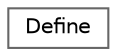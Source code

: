 digraph "Graphical Class Hierarchy"
{
 // INTERACTIVE_SVG=YES
 // LATEX_PDF_SIZE
  bgcolor="transparent";
  edge [fontname=Helvetica,fontsize=10,labelfontname=Helvetica,labelfontsize=10];
  node [fontname=Helvetica,fontsize=10,shape=box,height=0.2,width=0.4];
  rankdir="LR";
  Node0 [label="Define",height=0.2,width=0.4,color="grey40", fillcolor="white", style="filled",URL="$dc/d64/class_define.html",tooltip="A class representing a macro definition."];
}
